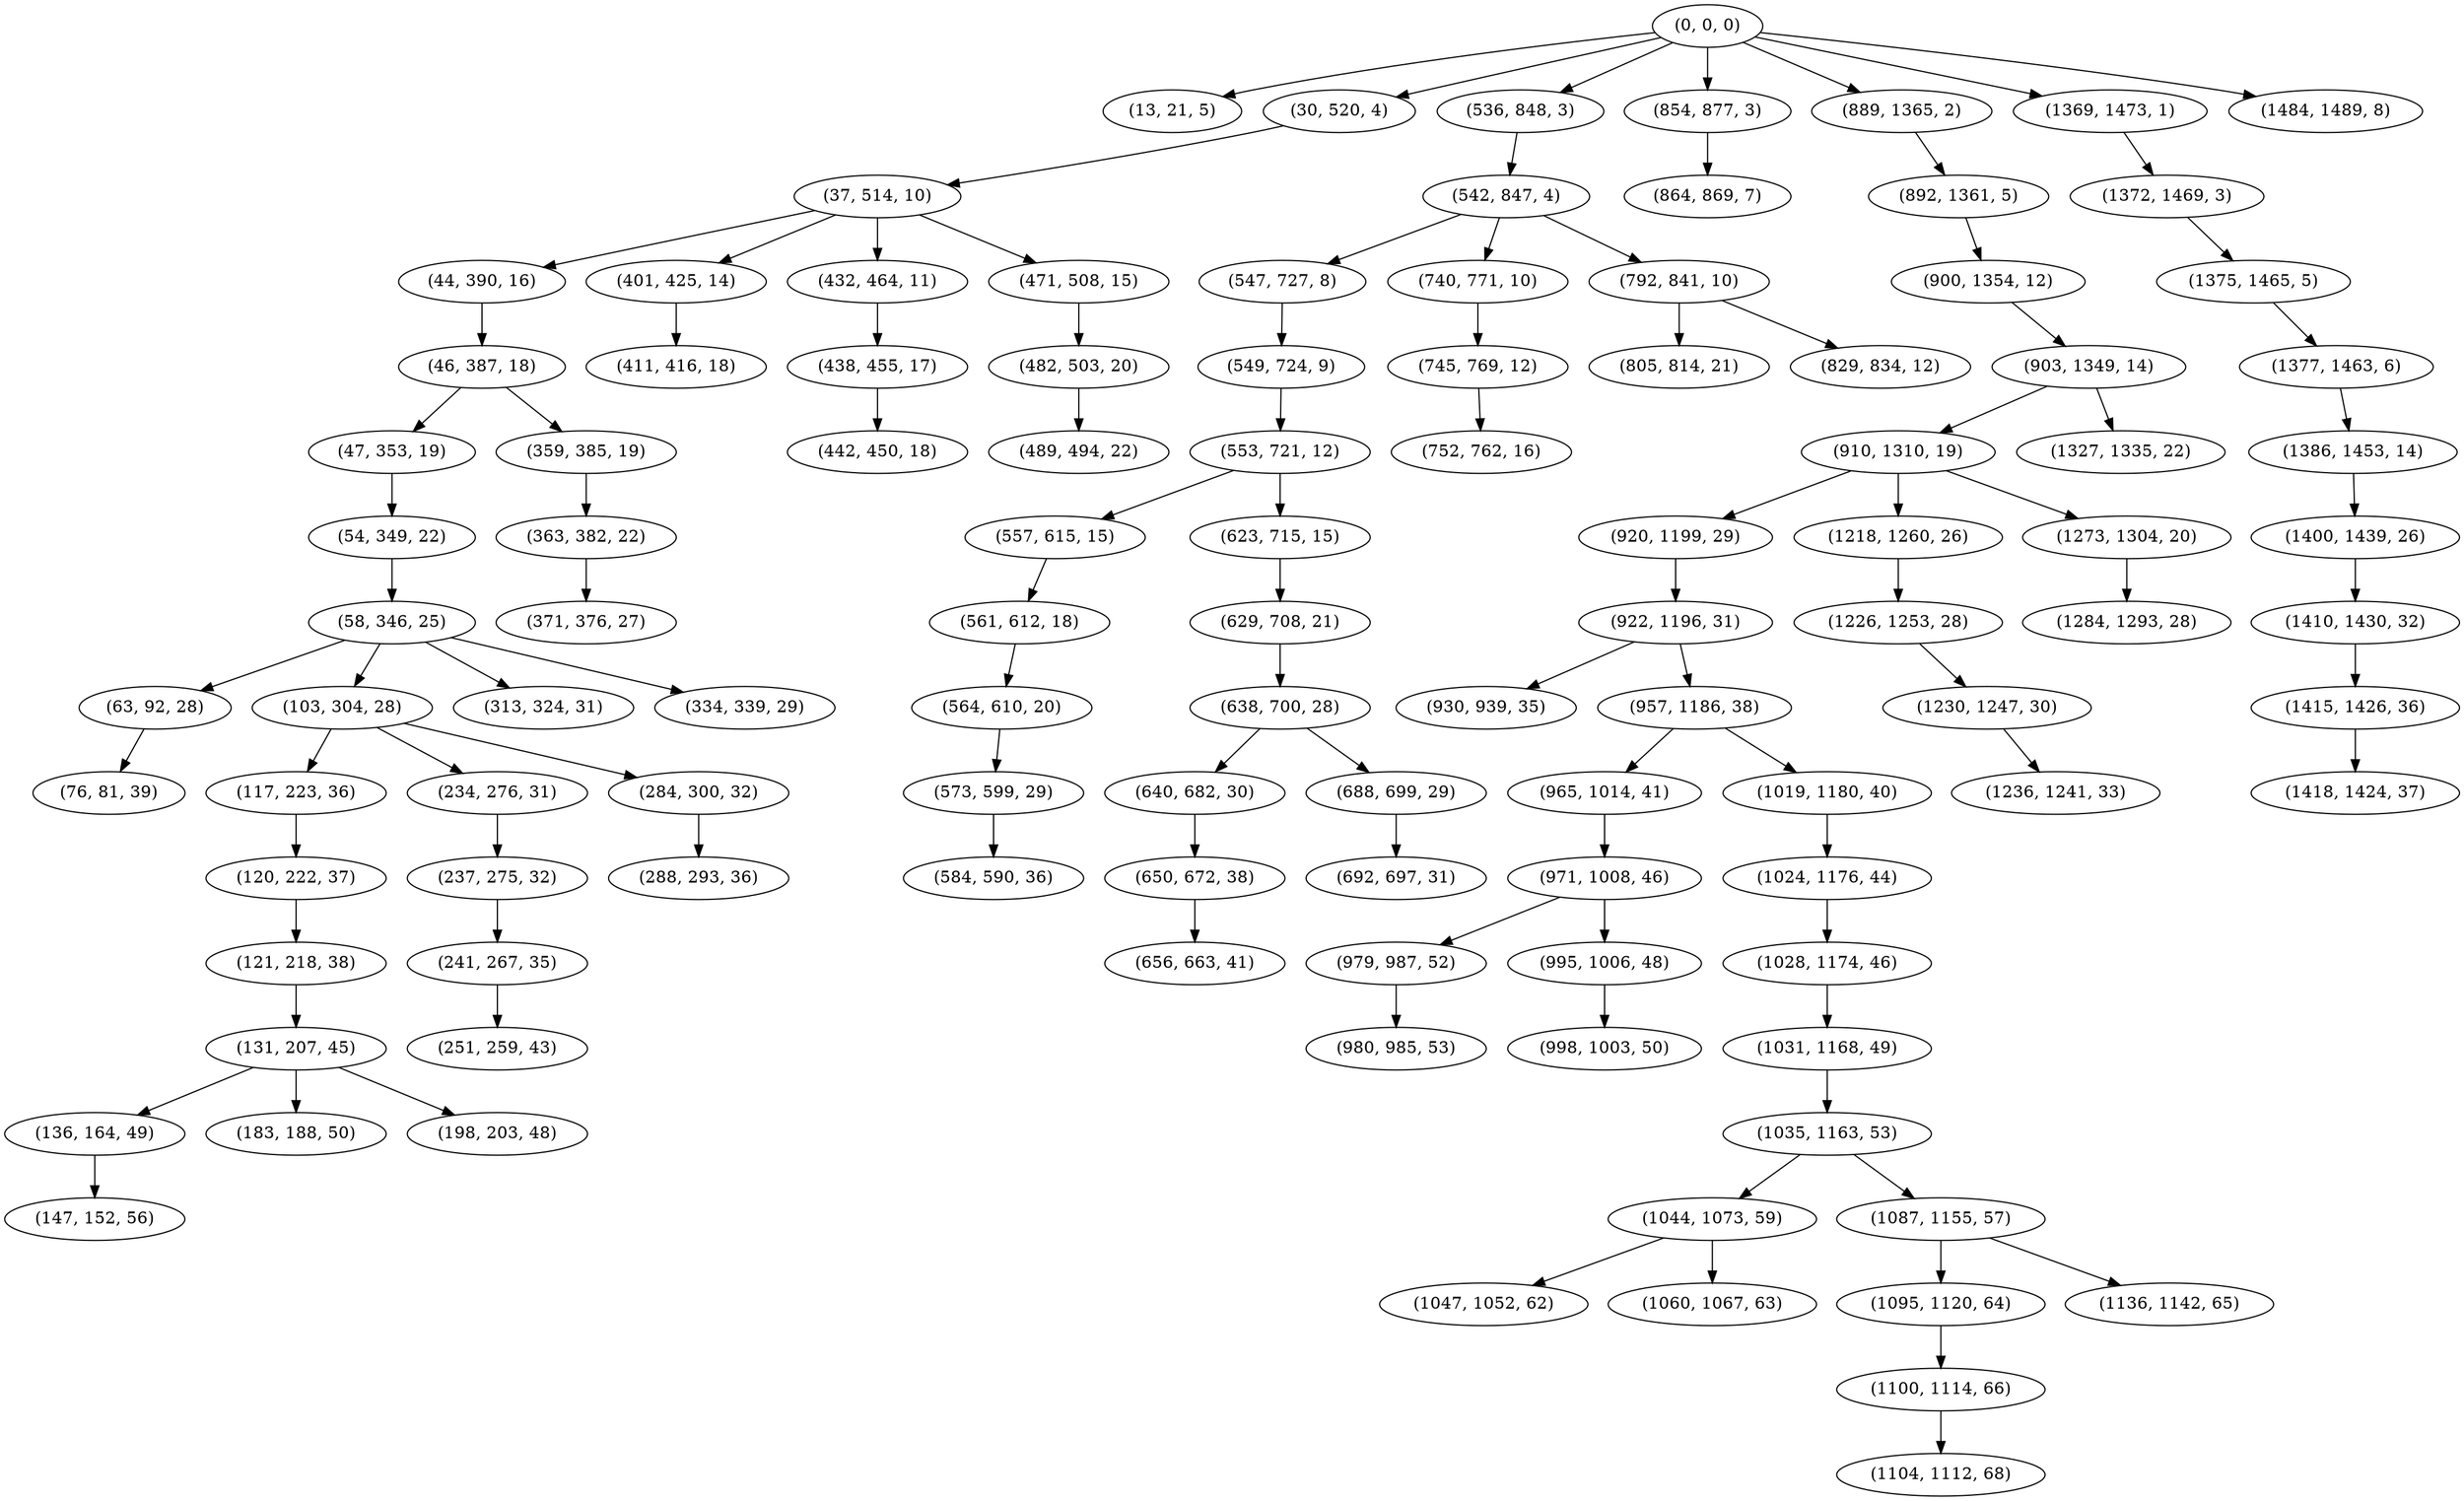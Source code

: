 digraph tree {
    "(0, 0, 0)";
    "(13, 21, 5)";
    "(30, 520, 4)";
    "(37, 514, 10)";
    "(44, 390, 16)";
    "(46, 387, 18)";
    "(47, 353, 19)";
    "(54, 349, 22)";
    "(58, 346, 25)";
    "(63, 92, 28)";
    "(76, 81, 39)";
    "(103, 304, 28)";
    "(117, 223, 36)";
    "(120, 222, 37)";
    "(121, 218, 38)";
    "(131, 207, 45)";
    "(136, 164, 49)";
    "(147, 152, 56)";
    "(183, 188, 50)";
    "(198, 203, 48)";
    "(234, 276, 31)";
    "(237, 275, 32)";
    "(241, 267, 35)";
    "(251, 259, 43)";
    "(284, 300, 32)";
    "(288, 293, 36)";
    "(313, 324, 31)";
    "(334, 339, 29)";
    "(359, 385, 19)";
    "(363, 382, 22)";
    "(371, 376, 27)";
    "(401, 425, 14)";
    "(411, 416, 18)";
    "(432, 464, 11)";
    "(438, 455, 17)";
    "(442, 450, 18)";
    "(471, 508, 15)";
    "(482, 503, 20)";
    "(489, 494, 22)";
    "(536, 848, 3)";
    "(542, 847, 4)";
    "(547, 727, 8)";
    "(549, 724, 9)";
    "(553, 721, 12)";
    "(557, 615, 15)";
    "(561, 612, 18)";
    "(564, 610, 20)";
    "(573, 599, 29)";
    "(584, 590, 36)";
    "(623, 715, 15)";
    "(629, 708, 21)";
    "(638, 700, 28)";
    "(640, 682, 30)";
    "(650, 672, 38)";
    "(656, 663, 41)";
    "(688, 699, 29)";
    "(692, 697, 31)";
    "(740, 771, 10)";
    "(745, 769, 12)";
    "(752, 762, 16)";
    "(792, 841, 10)";
    "(805, 814, 21)";
    "(829, 834, 12)";
    "(854, 877, 3)";
    "(864, 869, 7)";
    "(889, 1365, 2)";
    "(892, 1361, 5)";
    "(900, 1354, 12)";
    "(903, 1349, 14)";
    "(910, 1310, 19)";
    "(920, 1199, 29)";
    "(922, 1196, 31)";
    "(930, 939, 35)";
    "(957, 1186, 38)";
    "(965, 1014, 41)";
    "(971, 1008, 46)";
    "(979, 987, 52)";
    "(980, 985, 53)";
    "(995, 1006, 48)";
    "(998, 1003, 50)";
    "(1019, 1180, 40)";
    "(1024, 1176, 44)";
    "(1028, 1174, 46)";
    "(1031, 1168, 49)";
    "(1035, 1163, 53)";
    "(1044, 1073, 59)";
    "(1047, 1052, 62)";
    "(1060, 1067, 63)";
    "(1087, 1155, 57)";
    "(1095, 1120, 64)";
    "(1100, 1114, 66)";
    "(1104, 1112, 68)";
    "(1136, 1142, 65)";
    "(1218, 1260, 26)";
    "(1226, 1253, 28)";
    "(1230, 1247, 30)";
    "(1236, 1241, 33)";
    "(1273, 1304, 20)";
    "(1284, 1293, 28)";
    "(1327, 1335, 22)";
    "(1369, 1473, 1)";
    "(1372, 1469, 3)";
    "(1375, 1465, 5)";
    "(1377, 1463, 6)";
    "(1386, 1453, 14)";
    "(1400, 1439, 26)";
    "(1410, 1430, 32)";
    "(1415, 1426, 36)";
    "(1418, 1424, 37)";
    "(1484, 1489, 8)";
    "(0, 0, 0)" -> "(13, 21, 5)";
    "(0, 0, 0)" -> "(30, 520, 4)";
    "(0, 0, 0)" -> "(536, 848, 3)";
    "(0, 0, 0)" -> "(854, 877, 3)";
    "(0, 0, 0)" -> "(889, 1365, 2)";
    "(0, 0, 0)" -> "(1369, 1473, 1)";
    "(0, 0, 0)" -> "(1484, 1489, 8)";
    "(30, 520, 4)" -> "(37, 514, 10)";
    "(37, 514, 10)" -> "(44, 390, 16)";
    "(37, 514, 10)" -> "(401, 425, 14)";
    "(37, 514, 10)" -> "(432, 464, 11)";
    "(37, 514, 10)" -> "(471, 508, 15)";
    "(44, 390, 16)" -> "(46, 387, 18)";
    "(46, 387, 18)" -> "(47, 353, 19)";
    "(46, 387, 18)" -> "(359, 385, 19)";
    "(47, 353, 19)" -> "(54, 349, 22)";
    "(54, 349, 22)" -> "(58, 346, 25)";
    "(58, 346, 25)" -> "(63, 92, 28)";
    "(58, 346, 25)" -> "(103, 304, 28)";
    "(58, 346, 25)" -> "(313, 324, 31)";
    "(58, 346, 25)" -> "(334, 339, 29)";
    "(63, 92, 28)" -> "(76, 81, 39)";
    "(103, 304, 28)" -> "(117, 223, 36)";
    "(103, 304, 28)" -> "(234, 276, 31)";
    "(103, 304, 28)" -> "(284, 300, 32)";
    "(117, 223, 36)" -> "(120, 222, 37)";
    "(120, 222, 37)" -> "(121, 218, 38)";
    "(121, 218, 38)" -> "(131, 207, 45)";
    "(131, 207, 45)" -> "(136, 164, 49)";
    "(131, 207, 45)" -> "(183, 188, 50)";
    "(131, 207, 45)" -> "(198, 203, 48)";
    "(136, 164, 49)" -> "(147, 152, 56)";
    "(234, 276, 31)" -> "(237, 275, 32)";
    "(237, 275, 32)" -> "(241, 267, 35)";
    "(241, 267, 35)" -> "(251, 259, 43)";
    "(284, 300, 32)" -> "(288, 293, 36)";
    "(359, 385, 19)" -> "(363, 382, 22)";
    "(363, 382, 22)" -> "(371, 376, 27)";
    "(401, 425, 14)" -> "(411, 416, 18)";
    "(432, 464, 11)" -> "(438, 455, 17)";
    "(438, 455, 17)" -> "(442, 450, 18)";
    "(471, 508, 15)" -> "(482, 503, 20)";
    "(482, 503, 20)" -> "(489, 494, 22)";
    "(536, 848, 3)" -> "(542, 847, 4)";
    "(542, 847, 4)" -> "(547, 727, 8)";
    "(542, 847, 4)" -> "(740, 771, 10)";
    "(542, 847, 4)" -> "(792, 841, 10)";
    "(547, 727, 8)" -> "(549, 724, 9)";
    "(549, 724, 9)" -> "(553, 721, 12)";
    "(553, 721, 12)" -> "(557, 615, 15)";
    "(553, 721, 12)" -> "(623, 715, 15)";
    "(557, 615, 15)" -> "(561, 612, 18)";
    "(561, 612, 18)" -> "(564, 610, 20)";
    "(564, 610, 20)" -> "(573, 599, 29)";
    "(573, 599, 29)" -> "(584, 590, 36)";
    "(623, 715, 15)" -> "(629, 708, 21)";
    "(629, 708, 21)" -> "(638, 700, 28)";
    "(638, 700, 28)" -> "(640, 682, 30)";
    "(638, 700, 28)" -> "(688, 699, 29)";
    "(640, 682, 30)" -> "(650, 672, 38)";
    "(650, 672, 38)" -> "(656, 663, 41)";
    "(688, 699, 29)" -> "(692, 697, 31)";
    "(740, 771, 10)" -> "(745, 769, 12)";
    "(745, 769, 12)" -> "(752, 762, 16)";
    "(792, 841, 10)" -> "(805, 814, 21)";
    "(792, 841, 10)" -> "(829, 834, 12)";
    "(854, 877, 3)" -> "(864, 869, 7)";
    "(889, 1365, 2)" -> "(892, 1361, 5)";
    "(892, 1361, 5)" -> "(900, 1354, 12)";
    "(900, 1354, 12)" -> "(903, 1349, 14)";
    "(903, 1349, 14)" -> "(910, 1310, 19)";
    "(903, 1349, 14)" -> "(1327, 1335, 22)";
    "(910, 1310, 19)" -> "(920, 1199, 29)";
    "(910, 1310, 19)" -> "(1218, 1260, 26)";
    "(910, 1310, 19)" -> "(1273, 1304, 20)";
    "(920, 1199, 29)" -> "(922, 1196, 31)";
    "(922, 1196, 31)" -> "(930, 939, 35)";
    "(922, 1196, 31)" -> "(957, 1186, 38)";
    "(957, 1186, 38)" -> "(965, 1014, 41)";
    "(957, 1186, 38)" -> "(1019, 1180, 40)";
    "(965, 1014, 41)" -> "(971, 1008, 46)";
    "(971, 1008, 46)" -> "(979, 987, 52)";
    "(971, 1008, 46)" -> "(995, 1006, 48)";
    "(979, 987, 52)" -> "(980, 985, 53)";
    "(995, 1006, 48)" -> "(998, 1003, 50)";
    "(1019, 1180, 40)" -> "(1024, 1176, 44)";
    "(1024, 1176, 44)" -> "(1028, 1174, 46)";
    "(1028, 1174, 46)" -> "(1031, 1168, 49)";
    "(1031, 1168, 49)" -> "(1035, 1163, 53)";
    "(1035, 1163, 53)" -> "(1044, 1073, 59)";
    "(1035, 1163, 53)" -> "(1087, 1155, 57)";
    "(1044, 1073, 59)" -> "(1047, 1052, 62)";
    "(1044, 1073, 59)" -> "(1060, 1067, 63)";
    "(1087, 1155, 57)" -> "(1095, 1120, 64)";
    "(1087, 1155, 57)" -> "(1136, 1142, 65)";
    "(1095, 1120, 64)" -> "(1100, 1114, 66)";
    "(1100, 1114, 66)" -> "(1104, 1112, 68)";
    "(1218, 1260, 26)" -> "(1226, 1253, 28)";
    "(1226, 1253, 28)" -> "(1230, 1247, 30)";
    "(1230, 1247, 30)" -> "(1236, 1241, 33)";
    "(1273, 1304, 20)" -> "(1284, 1293, 28)";
    "(1369, 1473, 1)" -> "(1372, 1469, 3)";
    "(1372, 1469, 3)" -> "(1375, 1465, 5)";
    "(1375, 1465, 5)" -> "(1377, 1463, 6)";
    "(1377, 1463, 6)" -> "(1386, 1453, 14)";
    "(1386, 1453, 14)" -> "(1400, 1439, 26)";
    "(1400, 1439, 26)" -> "(1410, 1430, 32)";
    "(1410, 1430, 32)" -> "(1415, 1426, 36)";
    "(1415, 1426, 36)" -> "(1418, 1424, 37)";
}
